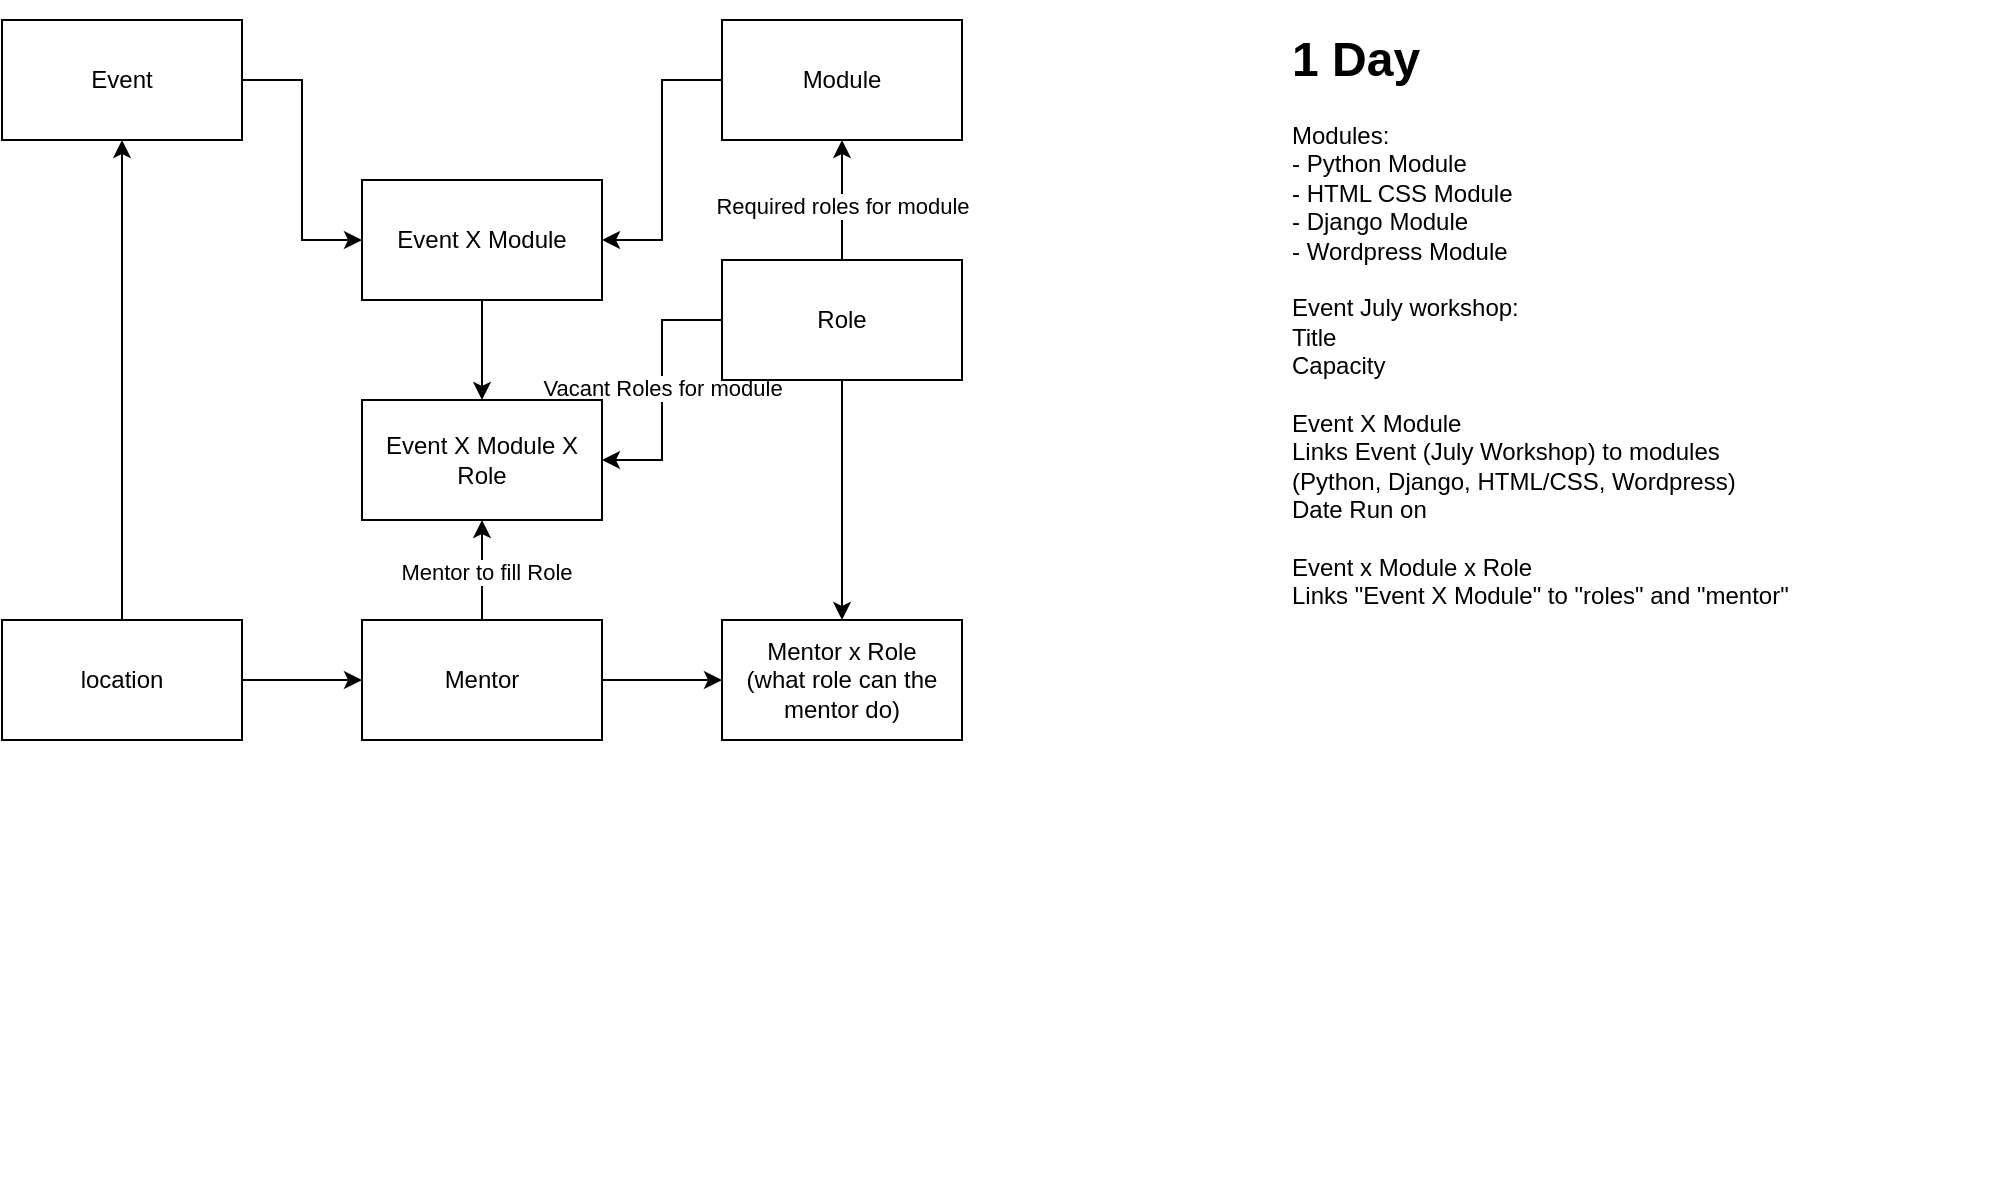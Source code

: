<mxfile version="18.0.1" type="device"><diagram id="ehQLl9dVk7eQB39gnD5i" name="Page-1"><mxGraphModel dx="1212" dy="784" grid="1" gridSize="10" guides="1" tooltips="1" connect="1" arrows="1" fold="1" page="1" pageScale="1" pageWidth="1169" pageHeight="827" math="0" shadow="0"><root><mxCell id="0"/><mxCell id="1" parent="0"/><mxCell id="MDa_JoK57-fFd6UU5Swd-7" style="edgeStyle=orthogonalEdgeStyle;rounded=0;orthogonalLoop=1;jettySize=auto;html=1;entryX=1;entryY=0.5;entryDx=0;entryDy=0;" edge="1" parent="1" source="MDa_JoK57-fFd6UU5Swd-1" target="MDa_JoK57-fFd6UU5Swd-5"><mxGeometry relative="1" as="geometry"/></mxCell><mxCell id="MDa_JoK57-fFd6UU5Swd-1" value="Module" style="rounded=0;whiteSpace=wrap;html=1;" vertex="1" parent="1"><mxGeometry x="440" y="120" width="120" height="60" as="geometry"/></mxCell><mxCell id="MDa_JoK57-fFd6UU5Swd-8" style="edgeStyle=orthogonalEdgeStyle;rounded=0;orthogonalLoop=1;jettySize=auto;html=1;" edge="1" parent="1" source="MDa_JoK57-fFd6UU5Swd-2" target="MDa_JoK57-fFd6UU5Swd-1"><mxGeometry relative="1" as="geometry"/></mxCell><mxCell id="MDa_JoK57-fFd6UU5Swd-17" value="Required roles for module" style="edgeLabel;html=1;align=center;verticalAlign=middle;resizable=0;points=[];" vertex="1" connectable="0" parent="MDa_JoK57-fFd6UU5Swd-8"><mxGeometry x="-0.084" relative="1" as="geometry"><mxPoint as="offset"/></mxGeometry></mxCell><mxCell id="MDa_JoK57-fFd6UU5Swd-13" value="" style="edgeStyle=orthogonalEdgeStyle;rounded=0;orthogonalLoop=1;jettySize=auto;html=1;entryX=1;entryY=0.5;entryDx=0;entryDy=0;" edge="1" parent="1" source="MDa_JoK57-fFd6UU5Swd-2" target="MDa_JoK57-fFd6UU5Swd-12"><mxGeometry relative="1" as="geometry"/></mxCell><mxCell id="MDa_JoK57-fFd6UU5Swd-18" value="Vacant Roles for module" style="edgeLabel;html=1;align=center;verticalAlign=middle;resizable=0;points=[];" vertex="1" connectable="0" parent="MDa_JoK57-fFd6UU5Swd-13"><mxGeometry x="-0.013" relative="1" as="geometry"><mxPoint as="offset"/></mxGeometry></mxCell><mxCell id="MDa_JoK57-fFd6UU5Swd-28" style="edgeStyle=orthogonalEdgeStyle;rounded=0;orthogonalLoop=1;jettySize=auto;html=1;" edge="1" parent="1" source="MDa_JoK57-fFd6UU5Swd-2" target="MDa_JoK57-fFd6UU5Swd-23"><mxGeometry relative="1" as="geometry"/></mxCell><mxCell id="MDa_JoK57-fFd6UU5Swd-2" value="Role" style="rounded=0;whiteSpace=wrap;html=1;" vertex="1" parent="1"><mxGeometry x="440" y="240" width="120" height="60" as="geometry"/></mxCell><mxCell id="MDa_JoK57-fFd6UU5Swd-19" style="edgeStyle=orthogonalEdgeStyle;rounded=0;orthogonalLoop=1;jettySize=auto;html=1;entryX=0.5;entryY=1;entryDx=0;entryDy=0;" edge="1" parent="1" source="MDa_JoK57-fFd6UU5Swd-3" target="MDa_JoK57-fFd6UU5Swd-12"><mxGeometry relative="1" as="geometry"/></mxCell><mxCell id="MDa_JoK57-fFd6UU5Swd-20" value="Mentor to fill Role" style="edgeLabel;html=1;align=center;verticalAlign=middle;resizable=0;points=[];" vertex="1" connectable="0" parent="MDa_JoK57-fFd6UU5Swd-19"><mxGeometry x="-0.039" y="-2" relative="1" as="geometry"><mxPoint as="offset"/></mxGeometry></mxCell><mxCell id="MDa_JoK57-fFd6UU5Swd-27" style="edgeStyle=orthogonalEdgeStyle;rounded=0;orthogonalLoop=1;jettySize=auto;html=1;" edge="1" parent="1" source="MDa_JoK57-fFd6UU5Swd-3" target="MDa_JoK57-fFd6UU5Swd-23"><mxGeometry relative="1" as="geometry"/></mxCell><mxCell id="MDa_JoK57-fFd6UU5Swd-3" value="Mentor" style="rounded=0;whiteSpace=wrap;html=1;" vertex="1" parent="1"><mxGeometry x="260" y="420" width="120" height="60" as="geometry"/></mxCell><mxCell id="MDa_JoK57-fFd6UU5Swd-6" style="edgeStyle=orthogonalEdgeStyle;rounded=0;orthogonalLoop=1;jettySize=auto;html=1;entryX=0;entryY=0.5;entryDx=0;entryDy=0;" edge="1" parent="1" source="MDa_JoK57-fFd6UU5Swd-4" target="MDa_JoK57-fFd6UU5Swd-5"><mxGeometry relative="1" as="geometry"/></mxCell><mxCell id="MDa_JoK57-fFd6UU5Swd-4" value="Event" style="rounded=0;whiteSpace=wrap;html=1;" vertex="1" parent="1"><mxGeometry x="80" y="120" width="120" height="60" as="geometry"/></mxCell><mxCell id="MDa_JoK57-fFd6UU5Swd-14" style="edgeStyle=orthogonalEdgeStyle;rounded=0;orthogonalLoop=1;jettySize=auto;html=1;" edge="1" parent="1" source="MDa_JoK57-fFd6UU5Swd-5" target="MDa_JoK57-fFd6UU5Swd-12"><mxGeometry relative="1" as="geometry"/></mxCell><mxCell id="MDa_JoK57-fFd6UU5Swd-5" value="Event X Module" style="rounded=0;whiteSpace=wrap;html=1;" vertex="1" parent="1"><mxGeometry x="260" y="200" width="120" height="60" as="geometry"/></mxCell><mxCell id="MDa_JoK57-fFd6UU5Swd-12" value="Event X Module X Role" style="whiteSpace=wrap;html=1;rounded=0;" vertex="1" parent="1"><mxGeometry x="260" y="310" width="120" height="60" as="geometry"/></mxCell><mxCell id="MDa_JoK57-fFd6UU5Swd-16" value="&lt;h1&gt;1 Day&lt;/h1&gt;&lt;div&gt;Modules:&amp;nbsp;&lt;br&gt;- Python Module&lt;/div&gt;&lt;div&gt;- HTML CSS Module&lt;/div&gt;&lt;div&gt;- Django Module&lt;/div&gt;&lt;div&gt;- Wordpress Module&lt;/div&gt;&lt;div&gt;&lt;br&gt;&lt;/div&gt;&lt;div&gt;Event July workshop:&lt;/div&gt;&lt;div&gt;Title&lt;br&gt;Capacity&lt;/div&gt;&lt;div&gt;&lt;br&gt;&lt;/div&gt;&lt;div&gt;Event X Module&amp;nbsp;&lt;br&gt;Links Event (July Workshop) to modules&lt;br&gt;(Python, Django, HTML/CSS, Wordpress)&lt;br&gt;Date Run on&amp;nbsp;&lt;/div&gt;&lt;div&gt;&lt;br&gt;&lt;/div&gt;&lt;div&gt;Event x Module x Role&lt;/div&gt;&lt;div&gt;Links &quot;Event X Module&quot; to &quot;roles&quot; and &quot;mentor&quot;&lt;/div&gt;&lt;div&gt;&lt;br&gt;&lt;/div&gt;&lt;div&gt;&lt;br&gt;&lt;/div&gt;&lt;div&gt;&lt;br&gt;&lt;/div&gt;" style="text;html=1;strokeColor=none;fillColor=none;spacing=5;spacingTop=-20;whiteSpace=wrap;overflow=hidden;rounded=0;" vertex="1" parent="1"><mxGeometry x="720" y="120" width="360" height="590" as="geometry"/></mxCell><mxCell id="MDa_JoK57-fFd6UU5Swd-23" value="Mentor x Role&lt;br&gt;(what role can the mentor do)" style="rounded=0;whiteSpace=wrap;html=1;" vertex="1" parent="1"><mxGeometry x="440" y="420" width="120" height="60" as="geometry"/></mxCell><mxCell id="MDa_JoK57-fFd6UU5Swd-25" style="edgeStyle=orthogonalEdgeStyle;rounded=0;orthogonalLoop=1;jettySize=auto;html=1;" edge="1" parent="1" source="MDa_JoK57-fFd6UU5Swd-24" target="MDa_JoK57-fFd6UU5Swd-3"><mxGeometry relative="1" as="geometry"/></mxCell><mxCell id="MDa_JoK57-fFd6UU5Swd-26" style="edgeStyle=orthogonalEdgeStyle;rounded=0;orthogonalLoop=1;jettySize=auto;html=1;entryX=0.5;entryY=1;entryDx=0;entryDy=0;" edge="1" parent="1" source="MDa_JoK57-fFd6UU5Swd-24" target="MDa_JoK57-fFd6UU5Swd-4"><mxGeometry relative="1" as="geometry"/></mxCell><mxCell id="MDa_JoK57-fFd6UU5Swd-24" value="location" style="rounded=0;whiteSpace=wrap;html=1;" vertex="1" parent="1"><mxGeometry x="80" y="420" width="120" height="60" as="geometry"/></mxCell></root></mxGraphModel></diagram></mxfile>